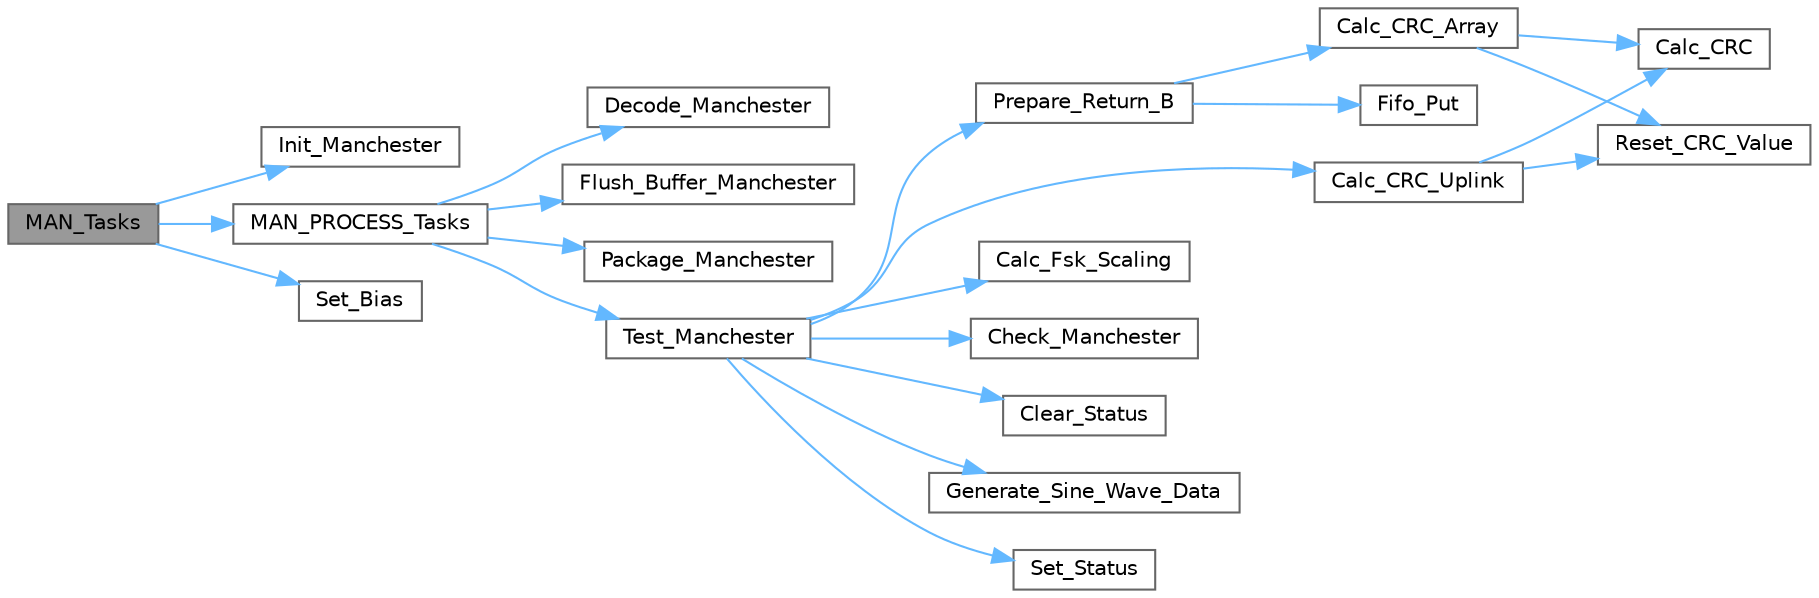 digraph "MAN_Tasks"
{
 // LATEX_PDF_SIZE
  bgcolor="transparent";
  edge [fontname=Helvetica,fontsize=10,labelfontname=Helvetica,labelfontsize=10];
  node [fontname=Helvetica,fontsize=10,shape=box,height=0.2,width=0.4];
  rankdir="LR";
  Node1 [id="Node000001",label="MAN_Tasks",height=0.2,width=0.4,color="gray40", fillcolor="grey60", style="filled", fontcolor="black",tooltip=" "];
  Node1 -> Node2 [id="edge1_Node000001_Node000002",color="steelblue1",style="solid",tooltip=" "];
  Node2 [id="Node000002",label="Init_Manchester",height=0.2,width=0.4,color="grey40", fillcolor="white", style="filled",URL="$man_8c.html#ac73870f9c673e09d1042e2ead07cf580",tooltip=" "];
  Node1 -> Node3 [id="edge2_Node000001_Node000003",color="steelblue1",style="solid",tooltip=" "];
  Node3 [id="Node000003",label="MAN_PROCESS_Tasks",height=0.2,width=0.4,color="grey40", fillcolor="white", style="filled",URL="$man_8c.html#a48e348dab43f9719d4c7f62dcdc91ccf",tooltip=" "];
  Node3 -> Node4 [id="edge3_Node000003_Node000004",color="steelblue1",style="solid",tooltip=" "];
  Node4 [id="Node000004",label="Decode_Manchester",height=0.2,width=0.4,color="grey40", fillcolor="white", style="filled",URL="$man_8c.html#a13522a68ae4202d7ad7f75781262684f",tooltip=" "];
  Node3 -> Node5 [id="edge4_Node000003_Node000005",color="steelblue1",style="solid",tooltip=" "];
  Node5 [id="Node000005",label="Flush_Buffer_Manchester",height=0.2,width=0.4,color="grey40", fillcolor="white", style="filled",URL="$man_8c.html#a8484abd08ba8477e838ac11c4fcb61ab",tooltip=" "];
  Node3 -> Node6 [id="edge5_Node000003_Node000006",color="steelblue1",style="solid",tooltip=" "];
  Node6 [id="Node000006",label="Package_Manchester",height=0.2,width=0.4,color="grey40", fillcolor="white", style="filled",URL="$man_8c.html#a41fe484b9958d08645d0b49446bc315d",tooltip=" "];
  Node3 -> Node7 [id="edge6_Node000003_Node000007",color="steelblue1",style="solid",tooltip=" "];
  Node7 [id="Node000007",label="Test_Manchester",height=0.2,width=0.4,color="grey40", fillcolor="white", style="filled",URL="$man_8c.html#a58180a4bddf2eb82b49ce86257a95346",tooltip=" "];
  Node7 -> Node8 [id="edge7_Node000007_Node000008",color="steelblue1",style="solid",tooltip=" "];
  Node8 [id="Node000008",label="Calc_CRC_Uplink",height=0.2,width=0.4,color="grey40", fillcolor="white", style="filled",URL="$crc_8c.html#a7aaaad0aab8af51b91107deb71d01964",tooltip=" "];
  Node8 -> Node9 [id="edge8_Node000008_Node000009",color="steelblue1",style="solid",tooltip=" "];
  Node9 [id="Node000009",label="Calc_CRC",height=0.2,width=0.4,color="grey40", fillcolor="white", style="filled",URL="$crc_8c.html#a3f4c9feb62eaa95075ecd7d916e34ed1",tooltip=" "];
  Node8 -> Node10 [id="edge9_Node000008_Node000010",color="steelblue1",style="solid",tooltip=" "];
  Node10 [id="Node000010",label="Reset_CRC_Value",height=0.2,width=0.4,color="grey40", fillcolor="white", style="filled",URL="$crc_8c.html#aab7639fa6129bf18bb19add215d334b9",tooltip=" "];
  Node7 -> Node11 [id="edge10_Node000007_Node000011",color="steelblue1",style="solid",tooltip=" "];
  Node11 [id="Node000011",label="Calc_Fsk_Scaling",height=0.2,width=0.4,color="grey40", fillcolor="white", style="filled",URL="$man_8c.html#a82d3433cbecf243a28310018045ecde7",tooltip=" "];
  Node7 -> Node12 [id="edge11_Node000007_Node000012",color="steelblue1",style="solid",tooltip=" "];
  Node12 [id="Node000012",label="Check_Manchester",height=0.2,width=0.4,color="grey40", fillcolor="white", style="filled",URL="$man_8c.html#a653be1ca5b495ee295bde5bd931266bb",tooltip=" "];
  Node7 -> Node13 [id="edge12_Node000007_Node000013",color="steelblue1",style="solid",tooltip=" "];
  Node13 [id="Node000013",label="Clear_Status",height=0.2,width=0.4,color="grey40", fillcolor="white", style="filled",URL="$statusst_8c.html#a3a9ea2a910b701830e828a9e6d53b636",tooltip=" "];
  Node7 -> Node14 [id="edge13_Node000007_Node000014",color="steelblue1",style="solid",tooltip=" "];
  Node14 [id="Node000014",label="Generate_Sine_Wave_Data",height=0.2,width=0.4,color="grey40", fillcolor="white", style="filled",URL="$fsk_8c.html#addea2446d70661efa9c99a5c78073ffa",tooltip=" "];
  Node7 -> Node15 [id="edge14_Node000007_Node000015",color="steelblue1",style="solid",tooltip=" "];
  Node15 [id="Node000015",label="Prepare_Return_B",height=0.2,width=0.4,color="grey40", fillcolor="white", style="filled",URL="$statusst_8c.html#ab840ab8e52cac36008d83ff62f7124ca",tooltip=" "];
  Node15 -> Node16 [id="edge15_Node000015_Node000016",color="steelblue1",style="solid",tooltip=" "];
  Node16 [id="Node000016",label="Calc_CRC_Array",height=0.2,width=0.4,color="grey40", fillcolor="white", style="filled",URL="$crc_8c.html#a72cd12fcd632c9889ffb63f5dba8c397",tooltip=" "];
  Node16 -> Node9 [id="edge16_Node000016_Node000009",color="steelblue1",style="solid",tooltip=" "];
  Node16 -> Node10 [id="edge17_Node000016_Node000010",color="steelblue1",style="solid",tooltip=" "];
  Node15 -> Node17 [id="edge18_Node000015_Node000017",color="steelblue1",style="solid",tooltip=" "];
  Node17 [id="Node000017",label="Fifo_Put",height=0.2,width=0.4,color="grey40", fillcolor="white", style="filled",URL="$fifo_8c.html#aa509be4f95c11aac886b98718a15e849",tooltip=" "];
  Node7 -> Node18 [id="edge19_Node000007_Node000018",color="steelblue1",style="solid",tooltip=" "];
  Node18 [id="Node000018",label="Set_Status",height=0.2,width=0.4,color="grey40", fillcolor="white", style="filled",URL="$statusst_8c.html#a0fed74420f2d99f6d100fd94494b38f6",tooltip=" "];
  Node1 -> Node19 [id="edge20_Node000001_Node000019",color="steelblue1",style="solid",tooltip=" "];
  Node19 [id="Node000019",label="Set_Bias",height=0.2,width=0.4,color="grey40", fillcolor="white", style="filled",URL="$man_8c.html#a7355c6632ff2d461ff086c99ed3dcc15",tooltip=" "];
}

